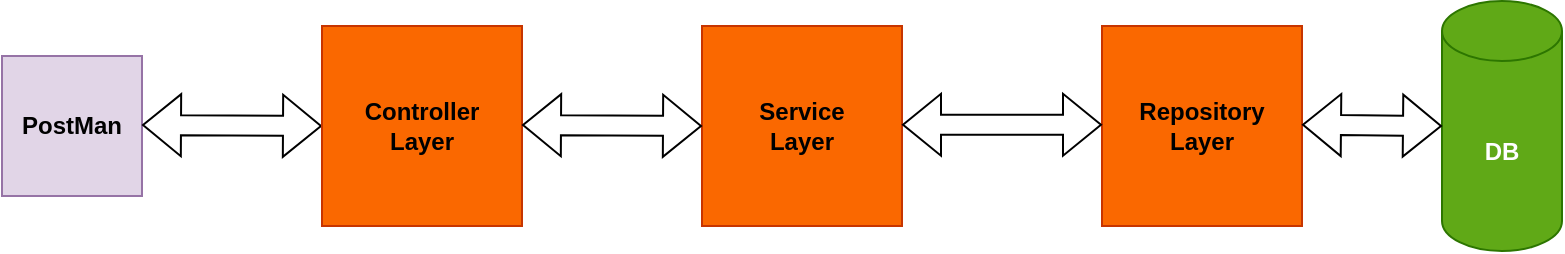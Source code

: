 <mxfile version="21.2.0" type="github">
  <diagram name="Page-1" id="2IYTkdBmXo5Yy6g6pNpi">
    <mxGraphModel dx="1193" dy="690" grid="1" gridSize="10" guides="1" tooltips="1" connect="1" arrows="1" fold="1" page="1" pageScale="1" pageWidth="827" pageHeight="1169" math="0" shadow="0">
      <root>
        <mxCell id="0" />
        <mxCell id="1" parent="0" />
        <mxCell id="wfXk0g78WmAty0QRYQ_D-1" value="&lt;b&gt;PostMan&lt;/b&gt;" style="whiteSpace=wrap;html=1;aspect=fixed;fillColor=#e1d5e7;strokeColor=#9673a6;" vertex="1" parent="1">
          <mxGeometry x="30" y="205" width="70" height="70" as="geometry" />
        </mxCell>
        <mxCell id="wfXk0g78WmAty0QRYQ_D-2" value="" style="shape=flexArrow;endArrow=classic;startArrow=classic;html=1;rounded=0;" edge="1" parent="1">
          <mxGeometry width="100" height="100" relative="1" as="geometry">
            <mxPoint x="100" y="239.5" as="sourcePoint" />
            <mxPoint x="190" y="240" as="targetPoint" />
          </mxGeometry>
        </mxCell>
        <mxCell id="wfXk0g78WmAty0QRYQ_D-4" value="&lt;b&gt;Controller&lt;br&gt;Layer&lt;/b&gt;" style="whiteSpace=wrap;html=1;aspect=fixed;fillColor=#fa6800;fontColor=#000000;strokeColor=#C73500;" vertex="1" parent="1">
          <mxGeometry x="190" y="190" width="100" height="100" as="geometry" />
        </mxCell>
        <mxCell id="wfXk0g78WmAty0QRYQ_D-5" value="&lt;b&gt;Service&lt;br&gt;Layer&lt;/b&gt;" style="whiteSpace=wrap;html=1;aspect=fixed;fillColor=#fa6800;fontColor=#000000;strokeColor=#C73500;" vertex="1" parent="1">
          <mxGeometry x="380" y="190" width="100" height="100" as="geometry" />
        </mxCell>
        <mxCell id="wfXk0g78WmAty0QRYQ_D-6" value="&lt;b&gt;Repository&lt;br&gt;Layer&lt;/b&gt;" style="whiteSpace=wrap;html=1;aspect=fixed;fillColor=#fa6800;fontColor=#000000;strokeColor=#C73500;" vertex="1" parent="1">
          <mxGeometry x="580" y="190" width="100" height="100" as="geometry" />
        </mxCell>
        <mxCell id="wfXk0g78WmAty0QRYQ_D-7" value="" style="shape=flexArrow;endArrow=classic;startArrow=classic;html=1;rounded=0;" edge="1" parent="1">
          <mxGeometry width="100" height="100" relative="1" as="geometry">
            <mxPoint x="290" y="239.5" as="sourcePoint" />
            <mxPoint x="380" y="240" as="targetPoint" />
          </mxGeometry>
        </mxCell>
        <mxCell id="wfXk0g78WmAty0QRYQ_D-10" value="" style="shape=flexArrow;endArrow=classic;startArrow=classic;html=1;rounded=0;" edge="1" parent="1">
          <mxGeometry width="100" height="100" relative="1" as="geometry">
            <mxPoint x="480" y="239.38" as="sourcePoint" />
            <mxPoint x="580" y="239.38" as="targetPoint" />
          </mxGeometry>
        </mxCell>
        <mxCell id="wfXk0g78WmAty0QRYQ_D-11" value="&lt;b&gt;DB&lt;/b&gt;" style="shape=cylinder3;whiteSpace=wrap;html=1;boundedLbl=1;backgroundOutline=1;size=15;fillColor=#60a917;strokeColor=#2D7600;fontColor=#ffffff;" vertex="1" parent="1">
          <mxGeometry x="750" y="177.5" width="60" height="125" as="geometry" />
        </mxCell>
        <mxCell id="wfXk0g78WmAty0QRYQ_D-14" value="" style="shape=flexArrow;endArrow=classic;startArrow=classic;html=1;rounded=0;entryX=0;entryY=0.5;entryDx=0;entryDy=0;entryPerimeter=0;" edge="1" parent="1" target="wfXk0g78WmAty0QRYQ_D-11">
          <mxGeometry width="100" height="100" relative="1" as="geometry">
            <mxPoint x="680" y="239.37" as="sourcePoint" />
            <mxPoint x="740" y="240" as="targetPoint" />
          </mxGeometry>
        </mxCell>
      </root>
    </mxGraphModel>
  </diagram>
</mxfile>
